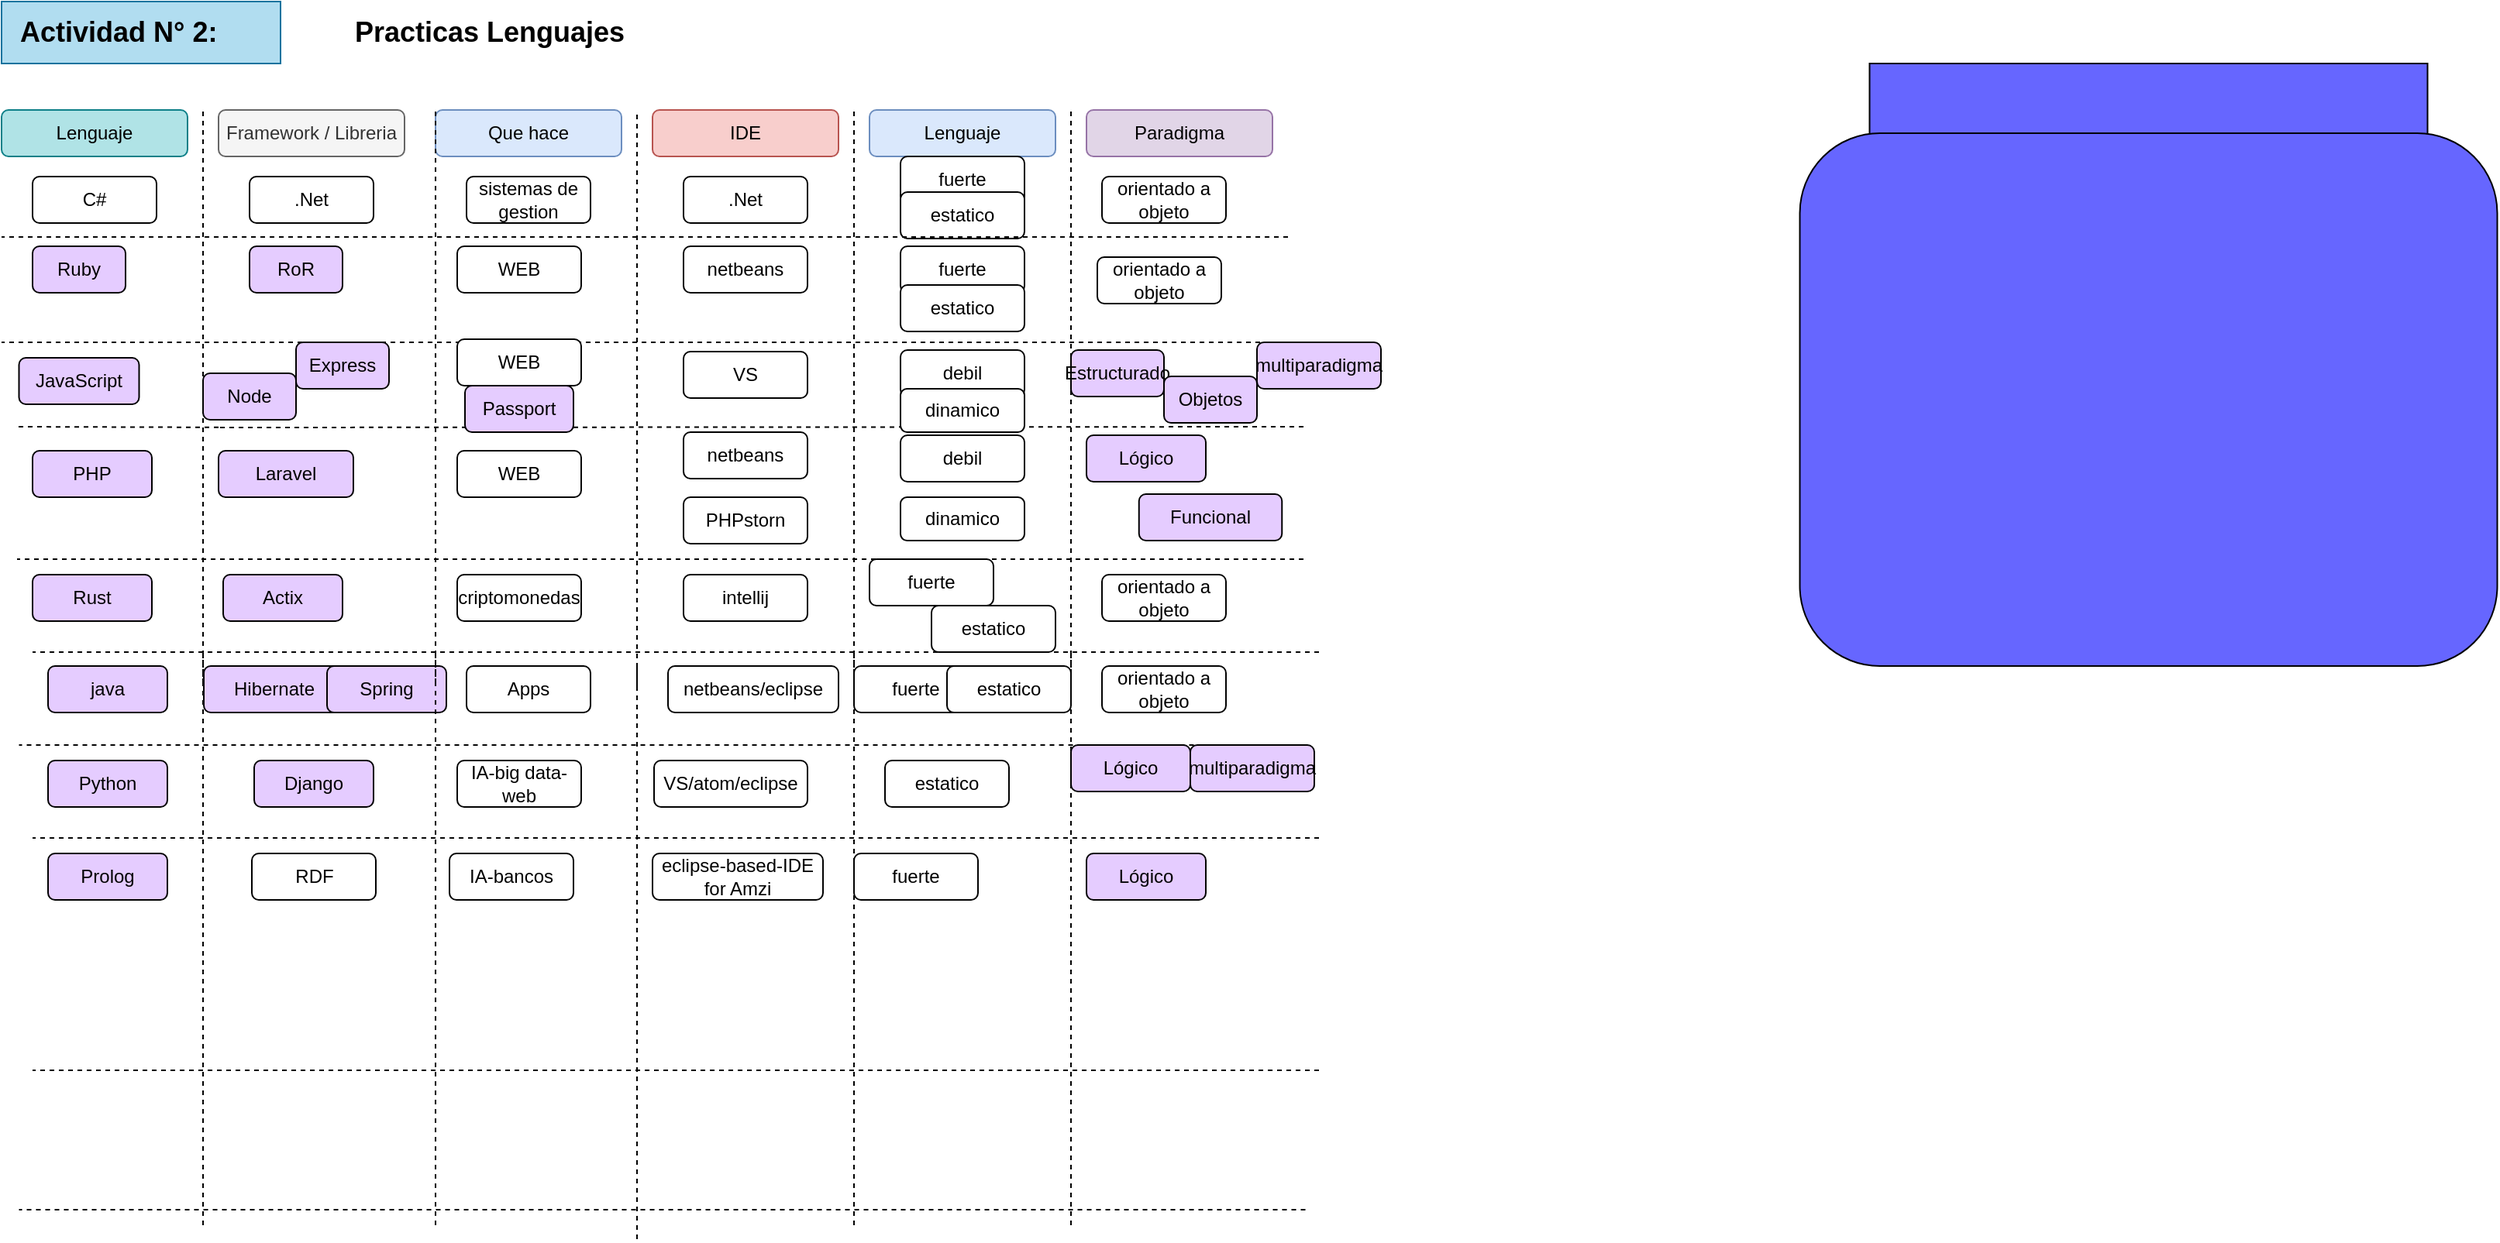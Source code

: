 <mxfile version="14.6.0" type="google"><diagram id="yCLbwAvKyIUkn-FTR8Sp" name="Punto 3"><mxGraphModel dx="2046" dy="908" grid="1" gridSize="10" guides="1" tooltips="1" connect="1" arrows="1" fold="1" page="1" pageScale="1" pageWidth="827" pageHeight="583" math="0" shadow="0"><root><mxCell id="YJyrjkahLvA1i9OcIlr3-0"/><mxCell id="YJyrjkahLvA1i9OcIlr3-1" parent="YJyrjkahLvA1i9OcIlr3-0"/><mxCell id="lIO8g2UZtF7_gkUq0vEl-0" value="" style="rounded=0;whiteSpace=wrap;html=1;fillColor=#b1ddf0;strokeColor=#10739e;" parent="YJyrjkahLvA1i9OcIlr3-1" vertex="1"><mxGeometry x="40" y="20" width="180" height="40" as="geometry"/></mxCell><mxCell id="lIO8g2UZtF7_gkUq0vEl-1" value="&lt;b&gt;&lt;font style=&quot;font-size: 18px&quot;&gt;Practicas Lenguajes&lt;/font&gt;&lt;/b&gt;" style="text;html=1;strokeColor=none;fillColor=none;align=center;verticalAlign=middle;whiteSpace=wrap;rounded=0;" parent="YJyrjkahLvA1i9OcIlr3-1" vertex="1"><mxGeometry x="240" y="20" width="230" height="40" as="geometry"/></mxCell><mxCell id="lIO8g2UZtF7_gkUq0vEl-2" value="&lt;b&gt;&lt;font style=&quot;font-size: 18px&quot;&gt;Actividad N° 2:&lt;/font&gt;&lt;/b&gt;" style="text;html=1;strokeColor=none;fillColor=none;align=left;verticalAlign=middle;whiteSpace=wrap;rounded=0;" parent="YJyrjkahLvA1i9OcIlr3-1" vertex="1"><mxGeometry x="50" y="20" width="230" height="40" as="geometry"/></mxCell><mxCell id="lIO8g2UZtF7_gkUq0vEl-17" value="" style="rounded=0;whiteSpace=wrap;html=1;fillColor=#6666FF;" parent="YJyrjkahLvA1i9OcIlr3-1" vertex="1"><mxGeometry x="1245.25" y="60" width="360" height="46" as="geometry"/></mxCell><mxCell id="lIO8g2UZtF7_gkUq0vEl-18" value="" style="rounded=1;whiteSpace=wrap;html=1;fillColor=#6666FF;" parent="YJyrjkahLvA1i9OcIlr3-1" vertex="1"><mxGeometry x="1200.25" y="105" width="450" height="344" as="geometry"/></mxCell><mxCell id="lIO8g2UZtF7_gkUq0vEl-24" value="Rust" style="rounded=1;whiteSpace=wrap;html=1;fillColor=#E5CCFF;" parent="YJyrjkahLvA1i9OcIlr3-1" vertex="1"><mxGeometry x="60" y="390" width="77" height="30" as="geometry"/></mxCell><mxCell id="lIO8g2UZtF7_gkUq0vEl-25" value="Prolog" style="rounded=1;whiteSpace=wrap;html=1;fillColor=#E5CCFF;" parent="YJyrjkahLvA1i9OcIlr3-1" vertex="1"><mxGeometry x="70" y="570" width="77" height="30" as="geometry"/></mxCell><mxCell id="lIO8g2UZtF7_gkUq0vEl-29" value="Hibernate" style="rounded=1;whiteSpace=wrap;html=1;fillColor=#E5CCFF;" parent="YJyrjkahLvA1i9OcIlr3-1" vertex="1"><mxGeometry x="170.5" y="449" width="89.5" height="30" as="geometry"/></mxCell><mxCell id="lIO8g2UZtF7_gkUq0vEl-30" value="JavaScript" style="rounded=1;whiteSpace=wrap;html=1;fillColor=#E5CCFF;" parent="YJyrjkahLvA1i9OcIlr3-1" vertex="1"><mxGeometry x="51.25" y="250" width="77.5" height="30" as="geometry"/></mxCell><mxCell id="lIO8g2UZtF7_gkUq0vEl-31" value="PHP" style="rounded=1;whiteSpace=wrap;html=1;fillColor=#E5CCFF;" parent="YJyrjkahLvA1i9OcIlr3-1" vertex="1"><mxGeometry x="60" y="310" width="77" height="30" as="geometry"/></mxCell><mxCell id="lIO8g2UZtF7_gkUq0vEl-32" value="Django" style="rounded=1;whiteSpace=wrap;html=1;fillColor=#E5CCFF;" parent="YJyrjkahLvA1i9OcIlr3-1" vertex="1"><mxGeometry x="203" y="510" width="77" height="30" as="geometry"/></mxCell><mxCell id="HAaXrPATTpnKDwOc-OwW-2" value="Express" style="rounded=1;whiteSpace=wrap;html=1;fillColor=#E5CCFF;" parent="YJyrjkahLvA1i9OcIlr3-1" vertex="1"><mxGeometry x="230" y="240" width="60" height="30" as="geometry"/></mxCell><mxCell id="HAaXrPATTpnKDwOc-OwW-3" value="Ruby" style="rounded=1;whiteSpace=wrap;html=1;fillColor=#E5CCFF;" parent="YJyrjkahLvA1i9OcIlr3-1" vertex="1"><mxGeometry x="60" y="178" width="60" height="30" as="geometry"/></mxCell><mxCell id="HAaXrPATTpnKDwOc-OwW-6" value="Lógico" style="rounded=1;whiteSpace=wrap;html=1;fillColor=#E5CCFF;" parent="YJyrjkahLvA1i9OcIlr3-1" vertex="1"><mxGeometry x="740" y="300" width="77" height="30" as="geometry"/></mxCell><mxCell id="HAaXrPATTpnKDwOc-OwW-10" value="Spring" style="rounded=1;whiteSpace=wrap;html=1;fillColor=#E5CCFF;" parent="YJyrjkahLvA1i9OcIlr3-1" vertex="1"><mxGeometry x="250" y="449" width="77" height="30" as="geometry"/></mxCell><mxCell id="HAaXrPATTpnKDwOc-OwW-11" value="Funcional" style="rounded=1;whiteSpace=wrap;html=1;fillColor=#E5CCFF;" parent="YJyrjkahLvA1i9OcIlr3-1" vertex="1"><mxGeometry x="773.88" y="338" width="92.25" height="30" as="geometry"/></mxCell><mxCell id="HAaXrPATTpnKDwOc-OwW-12" value="Actix" style="rounded=1;whiteSpace=wrap;html=1;fillColor=#E5CCFF;" parent="YJyrjkahLvA1i9OcIlr3-1" vertex="1"><mxGeometry x="183" y="390" width="77" height="30" as="geometry"/></mxCell><mxCell id="HAaXrPATTpnKDwOc-OwW-14" value="Lenguaje" style="rounded=1;whiteSpace=wrap;html=1;fillColor=#b0e3e6;strokeColor=#0e8088;" parent="YJyrjkahLvA1i9OcIlr3-1" vertex="1"><mxGeometry x="40" y="90" width="120" height="30" as="geometry"/></mxCell><mxCell id="HAaXrPATTpnKDwOc-OwW-15" value="Framework / Libreria" style="rounded=1;whiteSpace=wrap;html=1;fillColor=#f5f5f5;strokeColor=#666666;fontColor=#333333;" parent="YJyrjkahLvA1i9OcIlr3-1" vertex="1"><mxGeometry x="180" y="90" width="120" height="30" as="geometry"/></mxCell><mxCell id="HAaXrPATTpnKDwOc-OwW-16" value="Que hace" style="rounded=1;whiteSpace=wrap;html=1;fillColor=#dae8fc;strokeColor=#6c8ebf;" parent="YJyrjkahLvA1i9OcIlr3-1" vertex="1"><mxGeometry x="320" y="90" width="120" height="30" as="geometry"/></mxCell><mxCell id="HAaXrPATTpnKDwOc-OwW-17" value="IDE" style="rounded=1;whiteSpace=wrap;html=1;fillColor=#f8cecc;strokeColor=#b85450;" parent="YJyrjkahLvA1i9OcIlr3-1" vertex="1"><mxGeometry x="460" y="90" width="120" height="30" as="geometry"/></mxCell><mxCell id="HAaXrPATTpnKDwOc-OwW-18" value="Lenguaje" style="rounded=1;whiteSpace=wrap;html=1;fillColor=#dae8fc;strokeColor=#6c8ebf;" parent="YJyrjkahLvA1i9OcIlr3-1" vertex="1"><mxGeometry x="600" y="90" width="120" height="30" as="geometry"/></mxCell><mxCell id="HAaXrPATTpnKDwOc-OwW-19" value="Paradigma" style="rounded=1;whiteSpace=wrap;html=1;fillColor=#e1d5e7;strokeColor=#9673a6;" parent="YJyrjkahLvA1i9OcIlr3-1" vertex="1"><mxGeometry x="740" y="90" width="120" height="30" as="geometry"/></mxCell><mxCell id="HAaXrPATTpnKDwOc-OwW-21" value="" style="endArrow=none;dashed=1;html=1;" parent="YJyrjkahLvA1i9OcIlr3-1" edge="1"><mxGeometry width="50" height="50" relative="1" as="geometry"><mxPoint x="170" y="460" as="sourcePoint"/><mxPoint x="170" y="90" as="targetPoint"/></mxGeometry></mxCell><mxCell id="HAaXrPATTpnKDwOc-OwW-24" value="" style="endArrow=none;dashed=1;html=1;" parent="YJyrjkahLvA1i9OcIlr3-1" edge="1"><mxGeometry width="50" height="50" relative="1" as="geometry"><mxPoint x="590" y="460.0" as="sourcePoint"/><mxPoint x="590" y="90" as="targetPoint"/></mxGeometry></mxCell><mxCell id="HAaXrPATTpnKDwOc-OwW-25" value="" style="endArrow=none;dashed=1;html=1;" parent="YJyrjkahLvA1i9OcIlr3-1" edge="1"><mxGeometry width="50" height="50" relative="1" as="geometry"><mxPoint x="730" y="460.0" as="sourcePoint"/><mxPoint x="730" y="90" as="targetPoint"/></mxGeometry></mxCell><mxCell id="peu_5aP2Lzgz4bovrv1w-0" value="fuerte" style="rounded=1;whiteSpace=wrap;html=1;" parent="YJyrjkahLvA1i9OcIlr3-1" vertex="1"><mxGeometry x="620" y="120" width="80" height="30" as="geometry"/></mxCell><mxCell id="peu_5aP2Lzgz4bovrv1w-1" value=".Net" style="rounded=1;whiteSpace=wrap;html=1;" parent="YJyrjkahLvA1i9OcIlr3-1" vertex="1"><mxGeometry x="480" y="133" width="80" height="30" as="geometry"/></mxCell><mxCell id="peu_5aP2Lzgz4bovrv1w-2" value=".Net" style="rounded=1;whiteSpace=wrap;html=1;" parent="YJyrjkahLvA1i9OcIlr3-1" vertex="1"><mxGeometry x="200" y="133" width="80" height="30" as="geometry"/></mxCell><mxCell id="peu_5aP2Lzgz4bovrv1w-3" value="sistemas de gestion" style="rounded=1;whiteSpace=wrap;html=1;" parent="YJyrjkahLvA1i9OcIlr3-1" vertex="1"><mxGeometry x="340" y="133" width="80" height="30" as="geometry"/></mxCell><mxCell id="peu_5aP2Lzgz4bovrv1w-4" value="orientado a objeto" style="rounded=1;whiteSpace=wrap;html=1;" parent="YJyrjkahLvA1i9OcIlr3-1" vertex="1"><mxGeometry x="750" y="133" width="80" height="30" as="geometry"/></mxCell><mxCell id="peu_5aP2Lzgz4bovrv1w-5" value="C#" style="rounded=1;whiteSpace=wrap;html=1;" parent="YJyrjkahLvA1i9OcIlr3-1" vertex="1"><mxGeometry x="60" y="133" width="80" height="30" as="geometry"/></mxCell><mxCell id="HAaXrPATTpnKDwOc-OwW-4" value="RoR" style="rounded=1;whiteSpace=wrap;html=1;fillColor=#E5CCFF;" parent="YJyrjkahLvA1i9OcIlr3-1" vertex="1"><mxGeometry x="200" y="178" width="60" height="30" as="geometry"/></mxCell><mxCell id="ZBcgR83fxdyCWxhBVLiB-3" value="WEB" style="rounded=1;whiteSpace=wrap;html=1;" parent="YJyrjkahLvA1i9OcIlr3-1" vertex="1"><mxGeometry x="334" y="178" width="80" height="30" as="geometry"/></mxCell><mxCell id="4gZJHT3SFbaixUB0fSn7-0" value="&lt;font style=&quot;vertical-align: inherit&quot;&gt;&lt;font style=&quot;vertical-align: inherit&quot;&gt;netbeans&lt;/font&gt;&lt;/font&gt;" style="rounded=1;whiteSpace=wrap;html=1;" parent="YJyrjkahLvA1i9OcIlr3-1" vertex="1"><mxGeometry x="480" y="178" width="80" height="30" as="geometry"/></mxCell><mxCell id="4gZJHT3SFbaixUB0fSn7-1" value="estatico" style="rounded=1;whiteSpace=wrap;html=1;" parent="YJyrjkahLvA1i9OcIlr3-1" vertex="1"><mxGeometry x="620" y="143" width="80" height="30" as="geometry"/></mxCell><mxCell id="4gZJHT3SFbaixUB0fSn7-2" value="fuerte" style="rounded=1;whiteSpace=wrap;html=1;" parent="YJyrjkahLvA1i9OcIlr3-1" vertex="1"><mxGeometry x="620" y="178" width="80" height="30" as="geometry"/></mxCell><mxCell id="4gZJHT3SFbaixUB0fSn7-3" value="estatico" style="rounded=1;whiteSpace=wrap;html=1;" parent="YJyrjkahLvA1i9OcIlr3-1" vertex="1"><mxGeometry x="620" y="203" width="80" height="30" as="geometry"/></mxCell><mxCell id="4gZJHT3SFbaixUB0fSn7-5" value="" style="endArrow=none;dashed=1;html=1;" parent="YJyrjkahLvA1i9OcIlr3-1" edge="1"><mxGeometry width="50" height="50" relative="1" as="geometry"><mxPoint x="870" y="240" as="sourcePoint"/><mxPoint x="40" y="240" as="targetPoint"/></mxGeometry></mxCell><mxCell id="4gZJHT3SFbaixUB0fSn7-6" value="" style="endArrow=none;dashed=1;html=1;" parent="YJyrjkahLvA1i9OcIlr3-1" edge="1"><mxGeometry width="50" height="50" relative="1" as="geometry"><mxPoint x="870" y="172" as="sourcePoint"/><mxPoint x="40" y="172" as="targetPoint"/></mxGeometry></mxCell><mxCell id="4gZJHT3SFbaixUB0fSn7-7" value="orientado a objeto" style="rounded=1;whiteSpace=wrap;html=1;" parent="YJyrjkahLvA1i9OcIlr3-1" vertex="1"><mxGeometry x="747" y="185" width="80" height="30" as="geometry"/></mxCell><mxCell id="4gZJHT3SFbaixUB0fSn7-8" value="" style="endArrow=none;dashed=1;html=1;startArrow=none;" parent="YJyrjkahLvA1i9OcIlr3-1" edge="1"><mxGeometry width="50" height="50" relative="1" as="geometry"><mxPoint x="180" y="294.906" as="sourcePoint"/><mxPoint x="50" y="294.5" as="targetPoint"/></mxGeometry></mxCell><mxCell id="4gZJHT3SFbaixUB0fSn7-10" value="" style="endArrow=none;dashed=1;html=1;" parent="YJyrjkahLvA1i9OcIlr3-1" edge="1"><mxGeometry width="50" height="50" relative="1" as="geometry"><mxPoint x="880" y="294.5" as="sourcePoint"/><mxPoint x="180" y="295" as="targetPoint"/></mxGeometry></mxCell><mxCell id="4gZJHT3SFbaixUB0fSn7-11" value="WEB" style="rounded=1;whiteSpace=wrap;html=1;" parent="YJyrjkahLvA1i9OcIlr3-1" vertex="1"><mxGeometry x="334" y="238" width="80" height="30" as="geometry"/></mxCell><mxCell id="4gZJHT3SFbaixUB0fSn7-12" value="Passport" style="rounded=1;whiteSpace=wrap;html=1;fillColor=#E5CCFF;" parent="YJyrjkahLvA1i9OcIlr3-1" vertex="1"><mxGeometry x="339" y="268" width="70" height="30" as="geometry"/></mxCell><mxCell id="4gZJHT3SFbaixUB0fSn7-13" value="&lt;font style=&quot;vertical-align: inherit&quot;&gt;&lt;font style=&quot;vertical-align: inherit&quot;&gt;VS&lt;/font&gt;&lt;/font&gt;" style="rounded=1;whiteSpace=wrap;html=1;" parent="YJyrjkahLvA1i9OcIlr3-1" vertex="1"><mxGeometry x="480" y="246" width="80" height="30" as="geometry"/></mxCell><mxCell id="4gZJHT3SFbaixUB0fSn7-14" value="debil" style="rounded=1;whiteSpace=wrap;html=1;" parent="YJyrjkahLvA1i9OcIlr3-1" vertex="1"><mxGeometry x="620" y="245" width="80" height="30" as="geometry"/></mxCell><mxCell id="4gZJHT3SFbaixUB0fSn7-15" value="dinamico" style="rounded=1;whiteSpace=wrap;html=1;" parent="YJyrjkahLvA1i9OcIlr3-1" vertex="1"><mxGeometry x="620" y="270" width="80" height="28" as="geometry"/></mxCell><mxCell id="4gZJHT3SFbaixUB0fSn7-16" value="Estructurado" style="rounded=1;whiteSpace=wrap;html=1;fillColor=#E5CCFF;" parent="YJyrjkahLvA1i9OcIlr3-1" vertex="1"><mxGeometry x="730" y="245" width="60" height="30" as="geometry"/></mxCell><mxCell id="4gZJHT3SFbaixUB0fSn7-17" value="Objetos" style="rounded=1;whiteSpace=wrap;html=1;fillColor=#E5CCFF;" parent="YJyrjkahLvA1i9OcIlr3-1" vertex="1"><mxGeometry x="790" y="262" width="60" height="30" as="geometry"/></mxCell><mxCell id="4gZJHT3SFbaixUB0fSn7-18" value="multiparadigma" style="rounded=1;whiteSpace=wrap;html=1;fillColor=#E5CCFF;" parent="YJyrjkahLvA1i9OcIlr3-1" vertex="1"><mxGeometry x="850" y="240" width="80" height="30" as="geometry"/></mxCell><mxCell id="4gZJHT3SFbaixUB0fSn7-19" value="" style="endArrow=none;dashed=1;html=1;" parent="YJyrjkahLvA1i9OcIlr3-1" edge="1"><mxGeometry width="50" height="50" relative="1" as="geometry"><mxPoint x="880" y="380" as="sourcePoint"/><mxPoint x="50" y="380" as="targetPoint"/></mxGeometry></mxCell><mxCell id="4gZJHT3SFbaixUB0fSn7-20" value="Node" style="rounded=1;whiteSpace=wrap;html=1;fillColor=#E5CCFF;" parent="YJyrjkahLvA1i9OcIlr3-1" vertex="1"><mxGeometry x="170" y="260" width="60" height="30" as="geometry"/></mxCell><mxCell id="4gZJHT3SFbaixUB0fSn7-21" value="" style="endArrow=none;dashed=1;html=1;" parent="YJyrjkahLvA1i9OcIlr3-1" edge="1"><mxGeometry width="50" height="50" relative="1" as="geometry"><mxPoint x="320" y="460.0" as="sourcePoint"/><mxPoint x="320" y="90" as="targetPoint"/></mxGeometry></mxCell><mxCell id="4gZJHT3SFbaixUB0fSn7-22" value="" style="endArrow=none;dashed=1;html=1;" parent="YJyrjkahLvA1i9OcIlr3-1" edge="1"><mxGeometry width="50" height="50" relative="1" as="geometry"><mxPoint x="450" y="462.0" as="sourcePoint"/><mxPoint x="450" y="92" as="targetPoint"/></mxGeometry></mxCell><mxCell id="4gZJHT3SFbaixUB0fSn7-23" value="Laravel" style="rounded=1;whiteSpace=wrap;html=1;fillColor=#E5CCFF;" parent="YJyrjkahLvA1i9OcIlr3-1" vertex="1"><mxGeometry x="180" y="310" width="87" height="30" as="geometry"/></mxCell><mxCell id="4gZJHT3SFbaixUB0fSn7-24" value="WEB" style="rounded=1;whiteSpace=wrap;html=1;" parent="YJyrjkahLvA1i9OcIlr3-1" vertex="1"><mxGeometry x="334" y="310" width="80" height="30" as="geometry"/></mxCell><mxCell id="I7Rdzengwj2-GSL1qq2X-0" value="&lt;font style=&quot;vertical-align: inherit&quot;&gt;&lt;font style=&quot;vertical-align: inherit&quot;&gt;netbeans&lt;/font&gt;&lt;/font&gt;" style="rounded=1;whiteSpace=wrap;html=1;" vertex="1" parent="YJyrjkahLvA1i9OcIlr3-1"><mxGeometry x="480" y="298" width="80" height="30" as="geometry"/></mxCell><mxCell id="I7Rdzengwj2-GSL1qq2X-1" value="&lt;font style=&quot;vertical-align: inherit&quot;&gt;&lt;font style=&quot;vertical-align: inherit&quot;&gt;PHPstorn&lt;/font&gt;&lt;/font&gt;" style="rounded=1;whiteSpace=wrap;html=1;" vertex="1" parent="YJyrjkahLvA1i9OcIlr3-1"><mxGeometry x="480" y="340" width="80" height="30" as="geometry"/></mxCell><mxCell id="I7Rdzengwj2-GSL1qq2X-2" value="debil" style="rounded=1;whiteSpace=wrap;html=1;" vertex="1" parent="YJyrjkahLvA1i9OcIlr3-1"><mxGeometry x="620" y="300" width="80" height="30" as="geometry"/></mxCell><mxCell id="I7Rdzengwj2-GSL1qq2X-3" value="dinamico" style="rounded=1;whiteSpace=wrap;html=1;" vertex="1" parent="YJyrjkahLvA1i9OcIlr3-1"><mxGeometry x="620" y="340" width="80" height="28" as="geometry"/></mxCell><mxCell id="I7Rdzengwj2-GSL1qq2X-5" value="&lt;font style=&quot;vertical-align: inherit&quot;&gt;&lt;font style=&quot;vertical-align: inherit&quot;&gt;&lt;font style=&quot;vertical-align: inherit&quot;&gt;&lt;font style=&quot;vertical-align: inherit&quot;&gt;criptomonedas&lt;/font&gt;&lt;/font&gt;&lt;/font&gt;&lt;/font&gt;" style="rounded=1;whiteSpace=wrap;html=1;" vertex="1" parent="YJyrjkahLvA1i9OcIlr3-1"><mxGeometry x="334" y="390" width="80" height="30" as="geometry"/></mxCell><mxCell id="I7Rdzengwj2-GSL1qq2X-6" value="&lt;font style=&quot;vertical-align: inherit&quot;&gt;&lt;font style=&quot;vertical-align: inherit&quot;&gt;intellij&lt;/font&gt;&lt;/font&gt;" style="rounded=1;whiteSpace=wrap;html=1;" vertex="1" parent="YJyrjkahLvA1i9OcIlr3-1"><mxGeometry x="480" y="390" width="80" height="30" as="geometry"/></mxCell><mxCell id="I7Rdzengwj2-GSL1qq2X-7" value="fuerte" style="rounded=1;whiteSpace=wrap;html=1;" vertex="1" parent="YJyrjkahLvA1i9OcIlr3-1"><mxGeometry x="600" y="380" width="80" height="30" as="geometry"/></mxCell><mxCell id="I7Rdzengwj2-GSL1qq2X-8" value="estatico" style="rounded=1;whiteSpace=wrap;html=1;" vertex="1" parent="YJyrjkahLvA1i9OcIlr3-1"><mxGeometry x="640" y="410" width="80" height="30" as="geometry"/></mxCell><mxCell id="I7Rdzengwj2-GSL1qq2X-9" value="orientado a objeto" style="rounded=1;whiteSpace=wrap;html=1;" vertex="1" parent="YJyrjkahLvA1i9OcIlr3-1"><mxGeometry x="750" y="390" width="80" height="30" as="geometry"/></mxCell><mxCell id="I7Rdzengwj2-GSL1qq2X-10" value="" style="endArrow=none;dashed=1;html=1;" edge="1" parent="YJyrjkahLvA1i9OcIlr3-1"><mxGeometry width="50" height="50" relative="1" as="geometry"><mxPoint x="890" y="440" as="sourcePoint"/><mxPoint x="60" y="440" as="targetPoint"/></mxGeometry></mxCell><mxCell id="I7Rdzengwj2-GSL1qq2X-11" value="" style="endArrow=none;dashed=1;html=1;" edge="1" parent="YJyrjkahLvA1i9OcIlr3-1"><mxGeometry width="50" height="50" relative="1" as="geometry"><mxPoint x="730" y="810.0" as="sourcePoint"/><mxPoint x="730" y="440" as="targetPoint"/></mxGeometry></mxCell><mxCell id="I7Rdzengwj2-GSL1qq2X-12" value="" style="endArrow=none;dashed=1;html=1;" edge="1" parent="YJyrjkahLvA1i9OcIlr3-1"><mxGeometry width="50" height="50" relative="1" as="geometry"><mxPoint x="590" y="810.0" as="sourcePoint"/><mxPoint x="590" y="440" as="targetPoint"/></mxGeometry></mxCell><mxCell id="I7Rdzengwj2-GSL1qq2X-13" value="" style="endArrow=none;dashed=1;html=1;" edge="1" parent="YJyrjkahLvA1i9OcIlr3-1"><mxGeometry width="50" height="50" relative="1" as="geometry"><mxPoint x="450" y="819.0" as="sourcePoint"/><mxPoint x="450" y="449" as="targetPoint"/></mxGeometry></mxCell><mxCell id="I7Rdzengwj2-GSL1qq2X-14" value="" style="endArrow=none;dashed=1;html=1;" edge="1" parent="YJyrjkahLvA1i9OcIlr3-1"><mxGeometry width="50" height="50" relative="1" as="geometry"><mxPoint x="320" y="810.0" as="sourcePoint"/><mxPoint x="320" y="440" as="targetPoint"/></mxGeometry></mxCell><mxCell id="I7Rdzengwj2-GSL1qq2X-15" value="" style="endArrow=none;dashed=1;html=1;" edge="1" parent="YJyrjkahLvA1i9OcIlr3-1"><mxGeometry width="50" height="50" relative="1" as="geometry"><mxPoint x="170" y="810.0" as="sourcePoint"/><mxPoint x="170" y="440" as="targetPoint"/></mxGeometry></mxCell><mxCell id="I7Rdzengwj2-GSL1qq2X-16" value="" style="endArrow=none;dashed=1;html=1;" edge="1" parent="YJyrjkahLvA1i9OcIlr3-1"><mxGeometry width="50" height="50" relative="1" as="geometry"><mxPoint x="881.25" y="500" as="sourcePoint"/><mxPoint x="51.25" y="500" as="targetPoint"/></mxGeometry></mxCell><mxCell id="I7Rdzengwj2-GSL1qq2X-17" value="" style="endArrow=none;dashed=1;html=1;" edge="1" parent="YJyrjkahLvA1i9OcIlr3-1"><mxGeometry width="50" height="50" relative="1" as="geometry"><mxPoint x="890" y="560" as="sourcePoint"/><mxPoint x="60" y="560" as="targetPoint"/></mxGeometry></mxCell><mxCell id="I7Rdzengwj2-GSL1qq2X-18" value="" style="endArrow=none;dashed=1;html=1;" edge="1" parent="YJyrjkahLvA1i9OcIlr3-1"><mxGeometry width="50" height="50" relative="1" as="geometry"><mxPoint x="890" y="710" as="sourcePoint"/><mxPoint x="60" y="710" as="targetPoint"/></mxGeometry></mxCell><mxCell id="I7Rdzengwj2-GSL1qq2X-19" value="" style="endArrow=none;dashed=1;html=1;" edge="1" parent="YJyrjkahLvA1i9OcIlr3-1"><mxGeometry width="50" height="50" relative="1" as="geometry"><mxPoint x="881.25" y="800" as="sourcePoint"/><mxPoint x="51.25" y="800" as="targetPoint"/></mxGeometry></mxCell><mxCell id="I7Rdzengwj2-GSL1qq2X-20" value="&lt;font style=&quot;vertical-align: inherit&quot;&gt;&lt;font style=&quot;vertical-align: inherit&quot;&gt;java&lt;/font&gt;&lt;/font&gt;" style="rounded=1;whiteSpace=wrap;html=1;fillColor=#E5CCFF;" vertex="1" parent="YJyrjkahLvA1i9OcIlr3-1"><mxGeometry x="70" y="449" width="77" height="30" as="geometry"/></mxCell><mxCell id="I7Rdzengwj2-GSL1qq2X-24" value="&lt;font style=&quot;vertical-align: inherit&quot;&gt;&lt;font style=&quot;vertical-align: inherit&quot;&gt;&lt;font style=&quot;vertical-align: inherit&quot;&gt;&lt;font style=&quot;vertical-align: inherit&quot;&gt;&lt;font style=&quot;vertical-align: inherit&quot;&gt;&lt;font style=&quot;vertical-align: inherit&quot;&gt;Apps&lt;/font&gt;&lt;/font&gt;&lt;/font&gt;&lt;/font&gt;&lt;/font&gt;&lt;/font&gt;" style="rounded=1;whiteSpace=wrap;html=1;" vertex="1" parent="YJyrjkahLvA1i9OcIlr3-1"><mxGeometry x="340" y="449" width="80" height="30" as="geometry"/></mxCell><mxCell id="I7Rdzengwj2-GSL1qq2X-25" value="&lt;font style=&quot;vertical-align: inherit&quot;&gt;&lt;font style=&quot;vertical-align: inherit&quot;&gt;&lt;font style=&quot;vertical-align: inherit&quot;&gt;&lt;font style=&quot;vertical-align: inherit&quot;&gt;netbeans/eclipse&lt;/font&gt;&lt;/font&gt;&lt;/font&gt;&lt;/font&gt;" style="rounded=1;whiteSpace=wrap;html=1;" vertex="1" parent="YJyrjkahLvA1i9OcIlr3-1"><mxGeometry x="470" y="449" width="110" height="30" as="geometry"/></mxCell><mxCell id="I7Rdzengwj2-GSL1qq2X-26" value="fuerte" style="rounded=1;whiteSpace=wrap;html=1;" vertex="1" parent="YJyrjkahLvA1i9OcIlr3-1"><mxGeometry x="590" y="449" width="80" height="30" as="geometry"/></mxCell><mxCell id="I7Rdzengwj2-GSL1qq2X-27" value="estatico" style="rounded=1;whiteSpace=wrap;html=1;" vertex="1" parent="YJyrjkahLvA1i9OcIlr3-1"><mxGeometry x="650" y="449" width="80" height="30" as="geometry"/></mxCell><mxCell id="I7Rdzengwj2-GSL1qq2X-28" value="orientado a objeto" style="rounded=1;whiteSpace=wrap;html=1;" vertex="1" parent="YJyrjkahLvA1i9OcIlr3-1"><mxGeometry x="750" y="449" width="80" height="30" as="geometry"/></mxCell><mxCell id="I7Rdzengwj2-GSL1qq2X-29" value="&lt;font style=&quot;vertical-align: inherit&quot;&gt;&lt;font style=&quot;vertical-align: inherit&quot;&gt;Python&lt;/font&gt;&lt;/font&gt;" style="rounded=1;whiteSpace=wrap;html=1;fillColor=#E5CCFF;" vertex="1" parent="YJyrjkahLvA1i9OcIlr3-1"><mxGeometry x="70" y="510" width="77" height="30" as="geometry"/></mxCell><mxCell id="I7Rdzengwj2-GSL1qq2X-30" value="&lt;font style=&quot;vertical-align: inherit&quot;&gt;&lt;font style=&quot;vertical-align: inherit&quot;&gt;&lt;font style=&quot;vertical-align: inherit&quot;&gt;&lt;font style=&quot;vertical-align: inherit&quot;&gt;&lt;font style=&quot;vertical-align: inherit&quot;&gt;&lt;font style=&quot;vertical-align: inherit&quot;&gt;&lt;font style=&quot;vertical-align: inherit&quot;&gt;&lt;font style=&quot;vertical-align: inherit&quot;&gt;IA-big data-web&lt;/font&gt;&lt;/font&gt;&lt;/font&gt;&lt;/font&gt;&lt;/font&gt;&lt;/font&gt;&lt;/font&gt;&lt;/font&gt;" style="rounded=1;whiteSpace=wrap;html=1;" vertex="1" parent="YJyrjkahLvA1i9OcIlr3-1"><mxGeometry x="334" y="510" width="80" height="30" as="geometry"/></mxCell><mxCell id="I7Rdzengwj2-GSL1qq2X-33" value="&lt;font style=&quot;vertical-align: inherit&quot;&gt;&lt;font style=&quot;vertical-align: inherit&quot;&gt;&lt;font style=&quot;vertical-align: inherit&quot;&gt;&lt;font style=&quot;vertical-align: inherit&quot;&gt;&lt;font style=&quot;vertical-align: inherit&quot;&gt;&lt;font style=&quot;vertical-align: inherit&quot;&gt;VS/atom/eclipse&lt;/font&gt;&lt;/font&gt;&lt;/font&gt;&lt;/font&gt;&lt;/font&gt;&lt;/font&gt;" style="rounded=1;whiteSpace=wrap;html=1;" vertex="1" parent="YJyrjkahLvA1i9OcIlr3-1"><mxGeometry x="461" y="510" width="99" height="30" as="geometry"/></mxCell><mxCell id="I7Rdzengwj2-GSL1qq2X-35" value="estatico" style="rounded=1;whiteSpace=wrap;html=1;" vertex="1" parent="YJyrjkahLvA1i9OcIlr3-1"><mxGeometry x="610" y="510" width="80" height="30" as="geometry"/></mxCell><mxCell id="I7Rdzengwj2-GSL1qq2X-36" value="Lógico" style="rounded=1;whiteSpace=wrap;html=1;fillColor=#E5CCFF;" vertex="1" parent="YJyrjkahLvA1i9OcIlr3-1"><mxGeometry x="730" y="500" width="77" height="30" as="geometry"/></mxCell><mxCell id="I7Rdzengwj2-GSL1qq2X-37" value="multiparadigma" style="rounded=1;whiteSpace=wrap;html=1;fillColor=#E5CCFF;" vertex="1" parent="YJyrjkahLvA1i9OcIlr3-1"><mxGeometry x="807" y="500" width="80" height="30" as="geometry"/></mxCell><mxCell id="I7Rdzengwj2-GSL1qq2X-38" value="&lt;font style=&quot;vertical-align: inherit&quot;&gt;&lt;font style=&quot;vertical-align: inherit&quot;&gt;RDF&lt;/font&gt;&lt;/font&gt;" style="rounded=1;whiteSpace=wrap;html=1;" vertex="1" parent="YJyrjkahLvA1i9OcIlr3-1"><mxGeometry x="201.5" y="570" width="80" height="30" as="geometry"/></mxCell><mxCell id="I7Rdzengwj2-GSL1qq2X-40" value="&lt;font style=&quot;vertical-align: inherit&quot;&gt;&lt;font style=&quot;vertical-align: inherit&quot;&gt;IA-bancos&lt;/font&gt;&lt;/font&gt;" style="rounded=1;whiteSpace=wrap;html=1;" vertex="1" parent="YJyrjkahLvA1i9OcIlr3-1"><mxGeometry x="329" y="570" width="80" height="30" as="geometry"/></mxCell><mxCell id="I7Rdzengwj2-GSL1qq2X-41" value="&lt;font style=&quot;vertical-align: inherit&quot;&gt;&lt;font style=&quot;vertical-align: inherit&quot;&gt;eclipse-based-IDE for Amzi&lt;/font&gt;&lt;/font&gt;" style="rounded=1;whiteSpace=wrap;html=1;" vertex="1" parent="YJyrjkahLvA1i9OcIlr3-1"><mxGeometry x="460" y="570" width="110" height="30" as="geometry"/></mxCell><mxCell id="I7Rdzengwj2-GSL1qq2X-42" value="fuerte" style="rounded=1;whiteSpace=wrap;html=1;" vertex="1" parent="YJyrjkahLvA1i9OcIlr3-1"><mxGeometry x="590" y="570" width="80" height="30" as="geometry"/></mxCell><mxCell id="I7Rdzengwj2-GSL1qq2X-43" value="Lógico" style="rounded=1;whiteSpace=wrap;html=1;fillColor=#E5CCFF;" vertex="1" parent="YJyrjkahLvA1i9OcIlr3-1"><mxGeometry x="740" y="570" width="77" height="30" as="geometry"/></mxCell></root></mxGraphModel></diagram></mxfile>